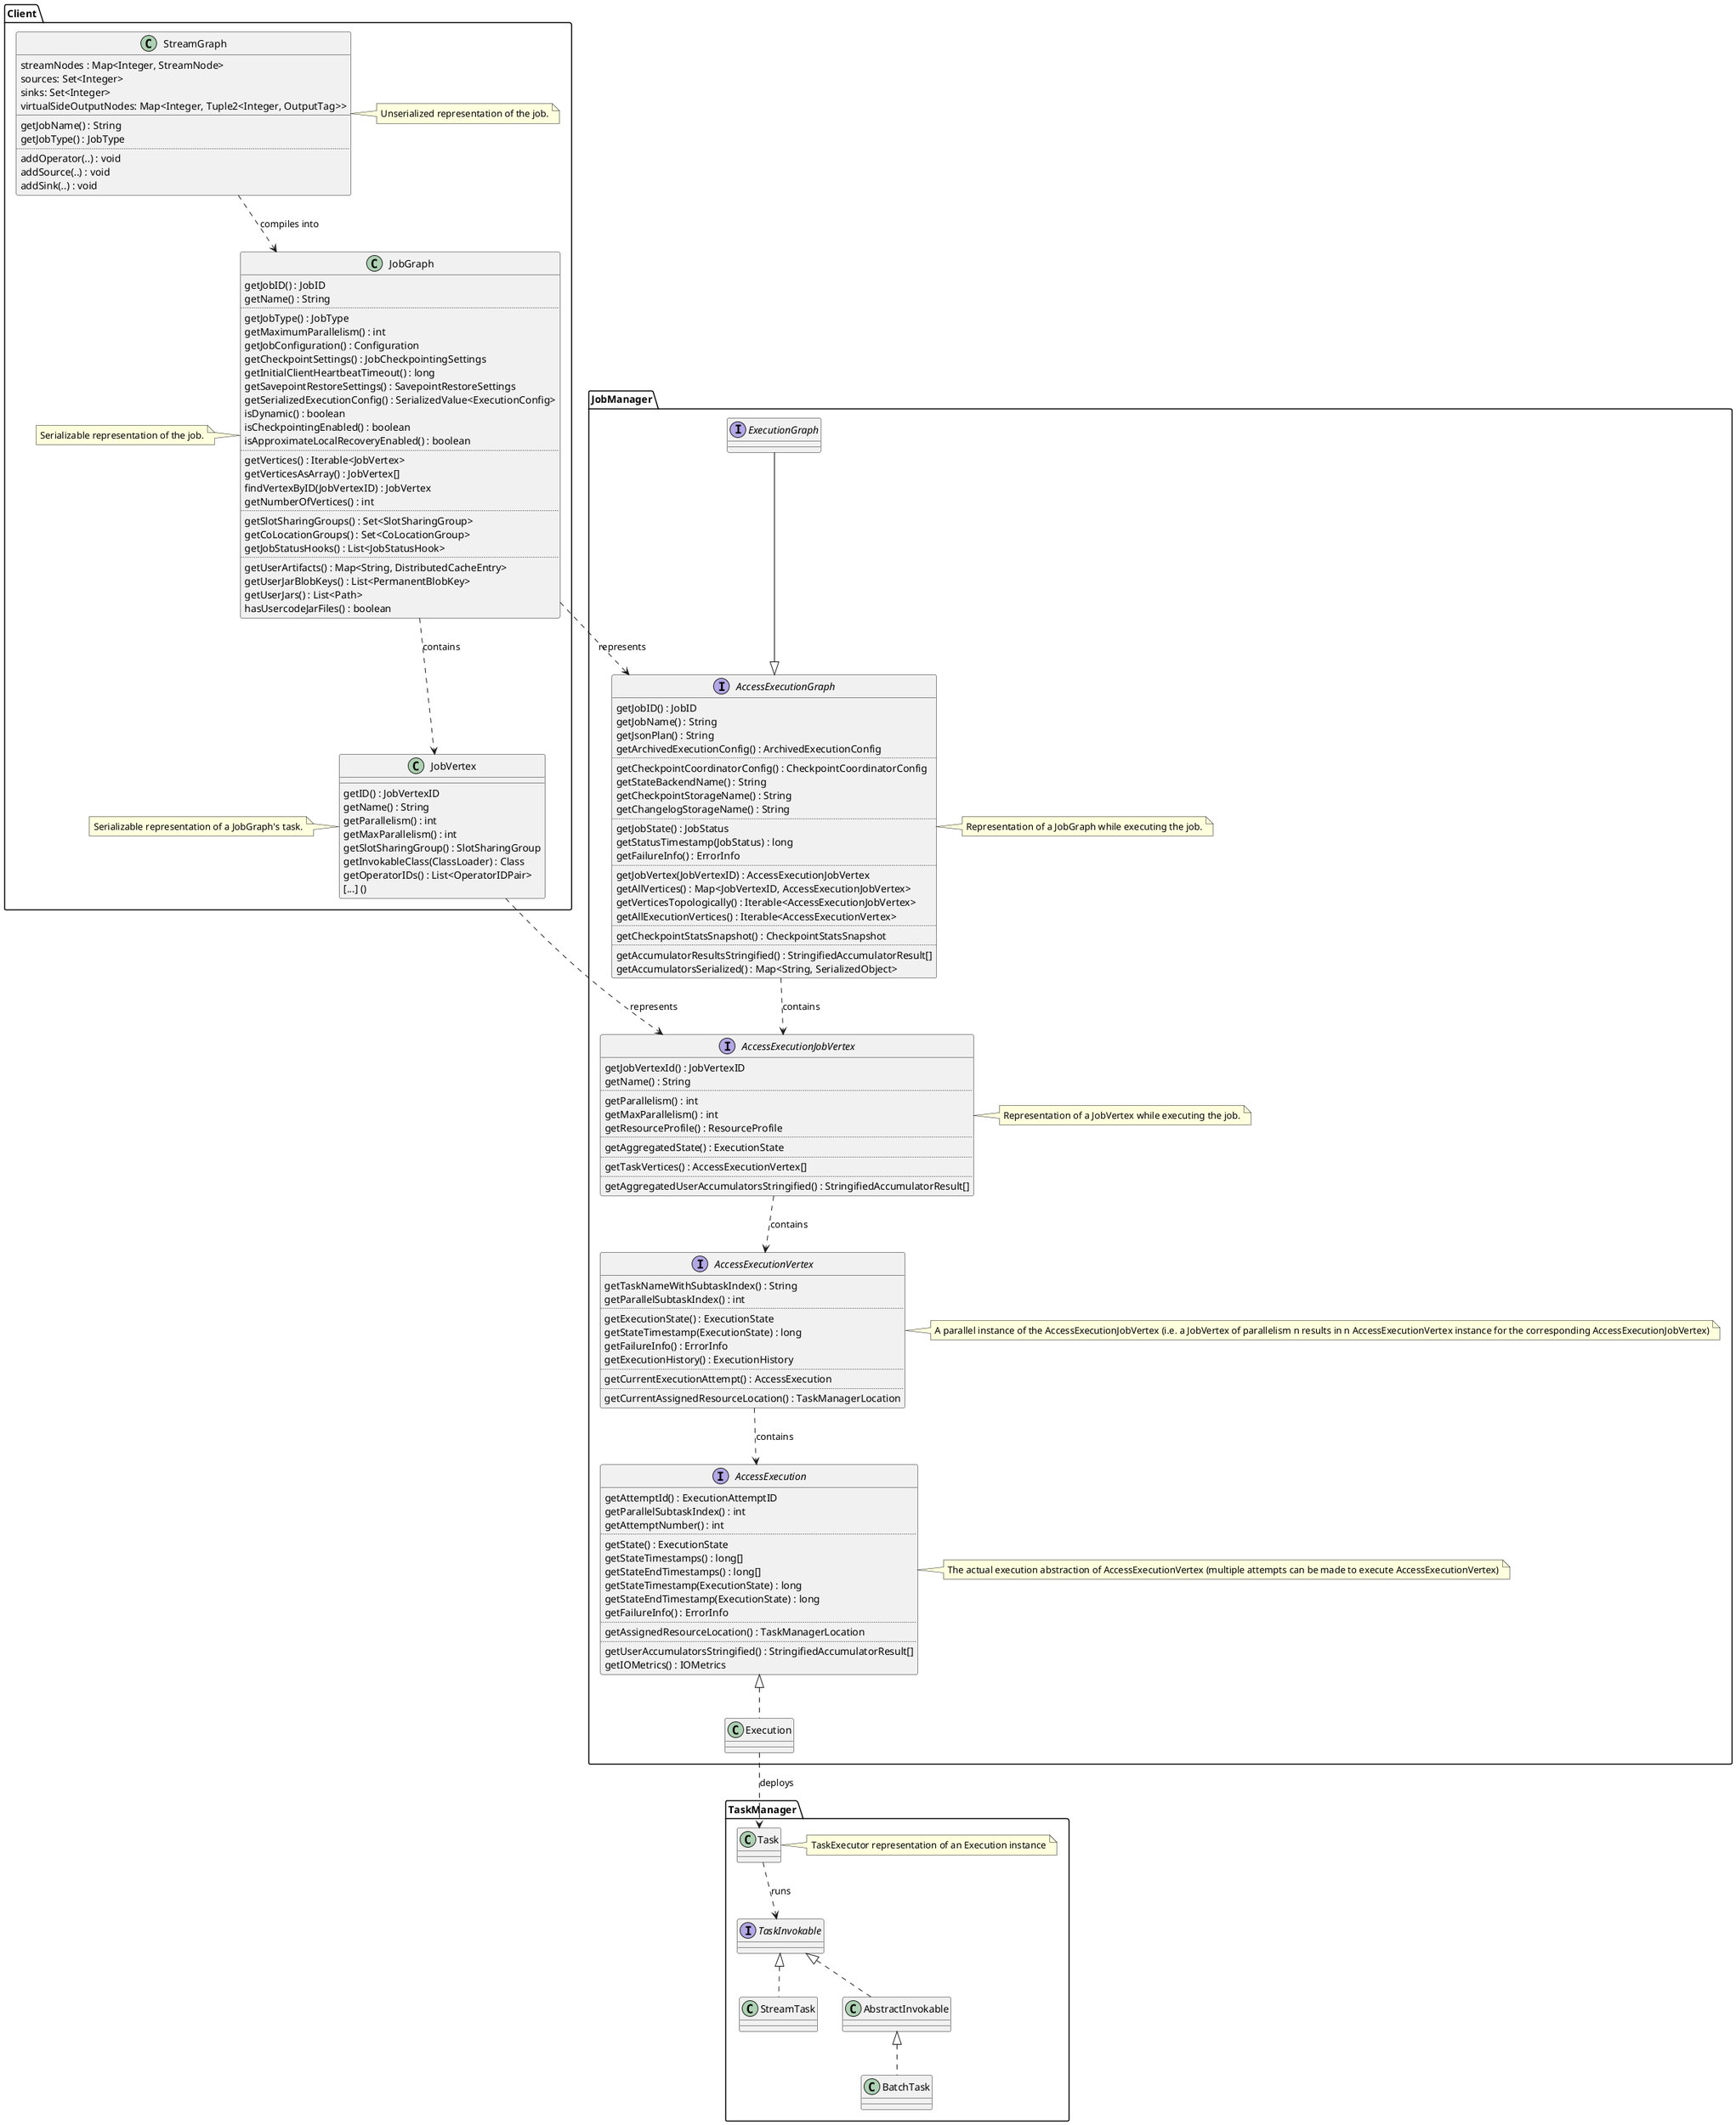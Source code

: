 /'
 ' Licensed to the Apache Software Foundation (ASF) under one
 ' or more contributor license agreements.  See the NOTICE file
 ' distributed with this work for additional information
 ' regarding copyright ownership.  The ASF licenses this file
 ' to you under the Apache License, Version 2.0 (the
 ' "License"); you may not use this file except in compliance
 ' with the License.  You may obtain a copy of the License at
 '
 '    http://www.apache.org/licenses/LICENSE-2.0
 '
 ' Unless required by applicable law or agreed to in writing, software
 ' distributed under the License is distributed on an "AS IS" BASIS,
 ' WITHOUT WARRANTIES OR CONDITIONS OF ANY KIND, either express or implied.
 ' See the License for the specific language governing permissions and
 ' limitations under the License.
 '/

@startuml
'https://plantuml.com/class-diagram

package Client {
    class StreamGraph {
        streamNodes : Map<Integer, StreamNode>
        sources: Set<Integer>
        sinks: Set<Integer>
        virtualSideOutputNodes: Map<Integer, Tuple2<Integer, OutputTag>>
        __
        getJobName() : String
        getJobType() : JobType
        ..
        addOperator(..) : void
        addSource(..) : void
        addSink(..) : void
    }
    note right of StreamGraph: Unserialized representation of the job.

    class JobGraph {
        getJobID() : JobID
        getName() : String
        ..
        getJobType() : JobType
        getMaximumParallelism() : int
        getJobConfiguration() : Configuration
        getCheckpointSettings() : JobCheckpointingSettings
        getInitialClientHeartbeatTimeout() : long
        getSavepointRestoreSettings() : SavepointRestoreSettings
        getSerializedExecutionConfig() : SerializedValue<ExecutionConfig>
        isDynamic() : boolean
        isCheckpointingEnabled() : boolean
        isApproximateLocalRecoveryEnabled() : boolean
        ..
        getVertices() : Iterable<JobVertex>
        getVerticesAsArray() : JobVertex[]
        findVertexByID(JobVertexID) : JobVertex
        getNumberOfVertices() : int
        ..
        getSlotSharingGroups() : Set<SlotSharingGroup>
        getCoLocationGroups() : Set<CoLocationGroup>
        getJobStatusHooks() : List<JobStatusHook>
        ..
        getUserArtifacts() : Map<String, DistributedCacheEntry>
        getUserJarBlobKeys() : List<PermanentBlobKey>
        getUserJars() : List<Path>
        hasUsercodeJarFiles() : boolean
    }
    note left of JobGraph: Serializable representation of the job.

    class JobVertex {
        getID() : JobVertexID
        getName() : String
        getParallelism() : int
        getMaxParallelism() : int
        getSlotSharingGroup() : SlotSharingGroup
        getInvokableClass(ClassLoader) : Class
        getOperatorIDs() : List<OperatorIDPair>
        [...] ()
    }
    note left of JobVertex: Serializable representation of a JobGraph's task.
}

package JobManager {
    interface AccessExecutionGraph {
        getJobID() : JobID
        getJobName() : String
        getJsonPlan() : String
        getArchivedExecutionConfig() : ArchivedExecutionConfig
        ..
        getCheckpointCoordinatorConfig() : CheckpointCoordinatorConfig
        getStateBackendName() : String
        getCheckpointStorageName() : String
        getChangelogStorageName() : String
        ..
        getJobState() : JobStatus
        getStatusTimestamp(JobStatus) : long
        getFailureInfo() : ErrorInfo
        ..
        getJobVertex(JobVertexID) : AccessExecutionJobVertex
        getAllVertices() : Map<JobVertexID, AccessExecutionJobVertex>
        getVerticesTopologically() : Iterable<AccessExecutionJobVertex>
        getAllExecutionVertices() : Iterable<AccessExecutionVertex>
        ..
        getCheckpointStatsSnapshot() : CheckpointStatsSnapshot
        ..
        getAccumulatorResultsStringified() : StringifiedAccumulatorResult[]
        getAccumulatorsSerialized() : Map<String, SerializedObject>
    }
    note right of AccessExecutionGraph: Representation of a JobGraph while executing the job.

    interface ExecutionGraph {

    }

    interface AccessExecutionJobVertex {
        getJobVertexId() : JobVertexID
        getName() : String
        ..
        getParallelism() : int
        getMaxParallelism() : int
        getResourceProfile() : ResourceProfile
        ..
        getAggregatedState() : ExecutionState
        ..
        getTaskVertices() : AccessExecutionVertex[]
        ..
        getAggregatedUserAccumulatorsStringified() : StringifiedAccumulatorResult[]
    }
    note right of AccessExecutionJobVertex: Representation of a JobVertex while executing the job.

    interface AccessExecutionVertex {
        getTaskNameWithSubtaskIndex() : String
        getParallelSubtaskIndex() : int
        ..
        getExecutionState() : ExecutionState
        getStateTimestamp(ExecutionState) : long
        getFailureInfo() : ErrorInfo
        getExecutionHistory() : ExecutionHistory
        ..
        getCurrentExecutionAttempt() : AccessExecution
        ..
        getCurrentAssignedResourceLocation() : TaskManagerLocation
    }
    note right of AccessExecutionVertex: A parallel instance of the AccessExecutionJobVertex (i.e. a JobVertex of parallelism n results in n AccessExecutionVertex instance for the corresponding AccessExecutionJobVertex)

    interface AccessExecution {
        getAttemptId() : ExecutionAttemptID
        getParallelSubtaskIndex() : int
        getAttemptNumber() : int
        ..
        getState() : ExecutionState
        getStateTimestamps() : long[]
        getStateEndTimestamps() : long[]
        getStateTimestamp(ExecutionState) : long
        getStateEndTimestamp(ExecutionState) : long
        getFailureInfo() : ErrorInfo
        ..
        getAssignedResourceLocation() : TaskManagerLocation
        ..
        getUserAccumulatorsStringified() : StringifiedAccumulatorResult[]
        getIOMetrics() : IOMetrics
    }
    note right of AccessExecution: The actual execution abstraction of AccessExecutionVertex (multiple attempts can be made to execute AccessExecutionVertex)

    class Execution implements AccessExecution {
    }
}

package TaskManager {
    class Task {
    }

    interface TaskInvokable {
    }

    class StreamTask implements TaskInvokable

    class AbstractInvokable implements TaskInvokable

    class BatchTask implements AbstractInvokable

    note right of Task: TaskExecutor representation of an Execution instance
}

StreamGraph ..> JobGraph : compiles into
JobGraph ..> JobVertex : contains
ExecutionGraph --|> AccessExecutionGraph
AccessExecutionGraph ..> AccessExecutionJobVertex : contains
AccessExecutionJobVertex ..> AccessExecutionVertex : contains
AccessExecutionVertex ..> AccessExecution : contains
Execution ..> Task : deploys
Task ..> TaskInvokable : runs

JobGraph ..> AccessExecutionGraph : represents
JobVertex ..> AccessExecutionJobVertex : represents

@enduml

